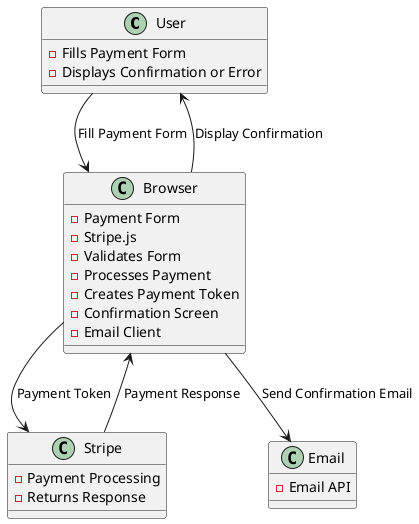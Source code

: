```plantuml
@startuml
!define RECTANGLE class

RECTANGLE User {
  - Fills Payment Form
  - Displays Confirmation or Error
}

RECTANGLE Browser {
  - Payment Form
  - Stripe.js
  - Validates Form
  - Processes Payment
  - Creates Payment Token
  - Confirmation Screen
  - Email Client
}

RECTANGLE Stripe {
  - Payment Processing
  - Returns Response
}

RECTANGLE Email {
  - Email API
}

User --> Browser : Fill Payment Form
Browser --> Stripe : Payment Token
Stripe --> Browser : Payment Response
Browser --> User : Display Confirmation
Browser --> Email : Send Confirmation Email
@enduml

```
